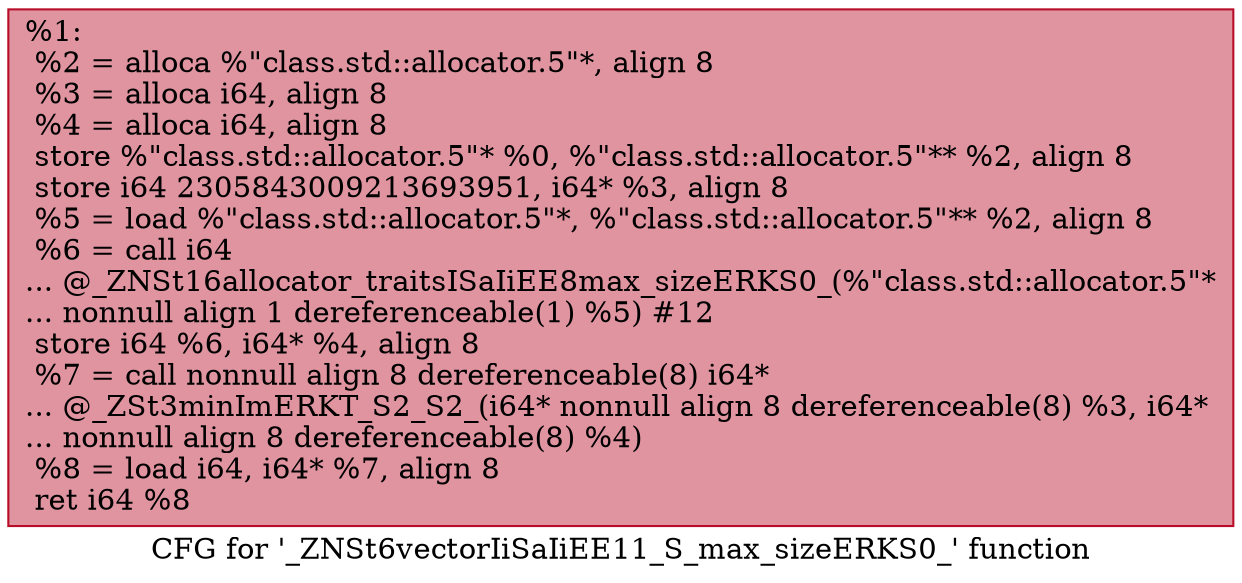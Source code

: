 digraph "CFG for '_ZNSt6vectorIiSaIiEE11_S_max_sizeERKS0_' function" {
	label="CFG for '_ZNSt6vectorIiSaIiEE11_S_max_sizeERKS0_' function";

	Node0x5604d28a6870 [shape=record,color="#b70d28ff", style=filled, fillcolor="#b70d2870",label="{%1:\l  %2 = alloca %\"class.std::allocator.5\"*, align 8\l  %3 = alloca i64, align 8\l  %4 = alloca i64, align 8\l  store %\"class.std::allocator.5\"* %0, %\"class.std::allocator.5\"** %2, align 8\l  store i64 2305843009213693951, i64* %3, align 8\l  %5 = load %\"class.std::allocator.5\"*, %\"class.std::allocator.5\"** %2, align 8\l  %6 = call i64\l... @_ZNSt16allocator_traitsISaIiEE8max_sizeERKS0_(%\"class.std::allocator.5\"*\l... nonnull align 1 dereferenceable(1) %5) #12\l  store i64 %6, i64* %4, align 8\l  %7 = call nonnull align 8 dereferenceable(8) i64*\l... @_ZSt3minImERKT_S2_S2_(i64* nonnull align 8 dereferenceable(8) %3, i64*\l... nonnull align 8 dereferenceable(8) %4)\l  %8 = load i64, i64* %7, align 8\l  ret i64 %8\l}"];
}
